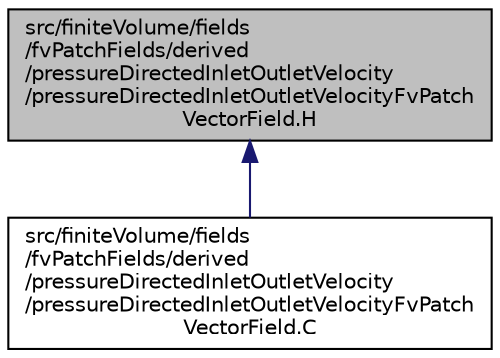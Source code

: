 digraph "src/finiteVolume/fields/fvPatchFields/derived/pressureDirectedInletOutletVelocity/pressureDirectedInletOutletVelocityFvPatchVectorField.H"
{
  bgcolor="transparent";
  edge [fontname="Helvetica",fontsize="10",labelfontname="Helvetica",labelfontsize="10"];
  node [fontname="Helvetica",fontsize="10",shape=record];
  Node1 [label="src/finiteVolume/fields\l/fvPatchFields/derived\l/pressureDirectedInletOutletVelocity\l/pressureDirectedInletOutletVelocityFvPatch\lVectorField.H",height=0.2,width=0.4,color="black", fillcolor="grey75", style="filled", fontcolor="black"];
  Node1 -> Node2 [dir="back",color="midnightblue",fontsize="10",style="solid",fontname="Helvetica"];
  Node2 [label="src/finiteVolume/fields\l/fvPatchFields/derived\l/pressureDirectedInletOutletVelocity\l/pressureDirectedInletOutletVelocityFvPatch\lVectorField.C",height=0.2,width=0.4,color="black",URL="$a05590.html"];
}
